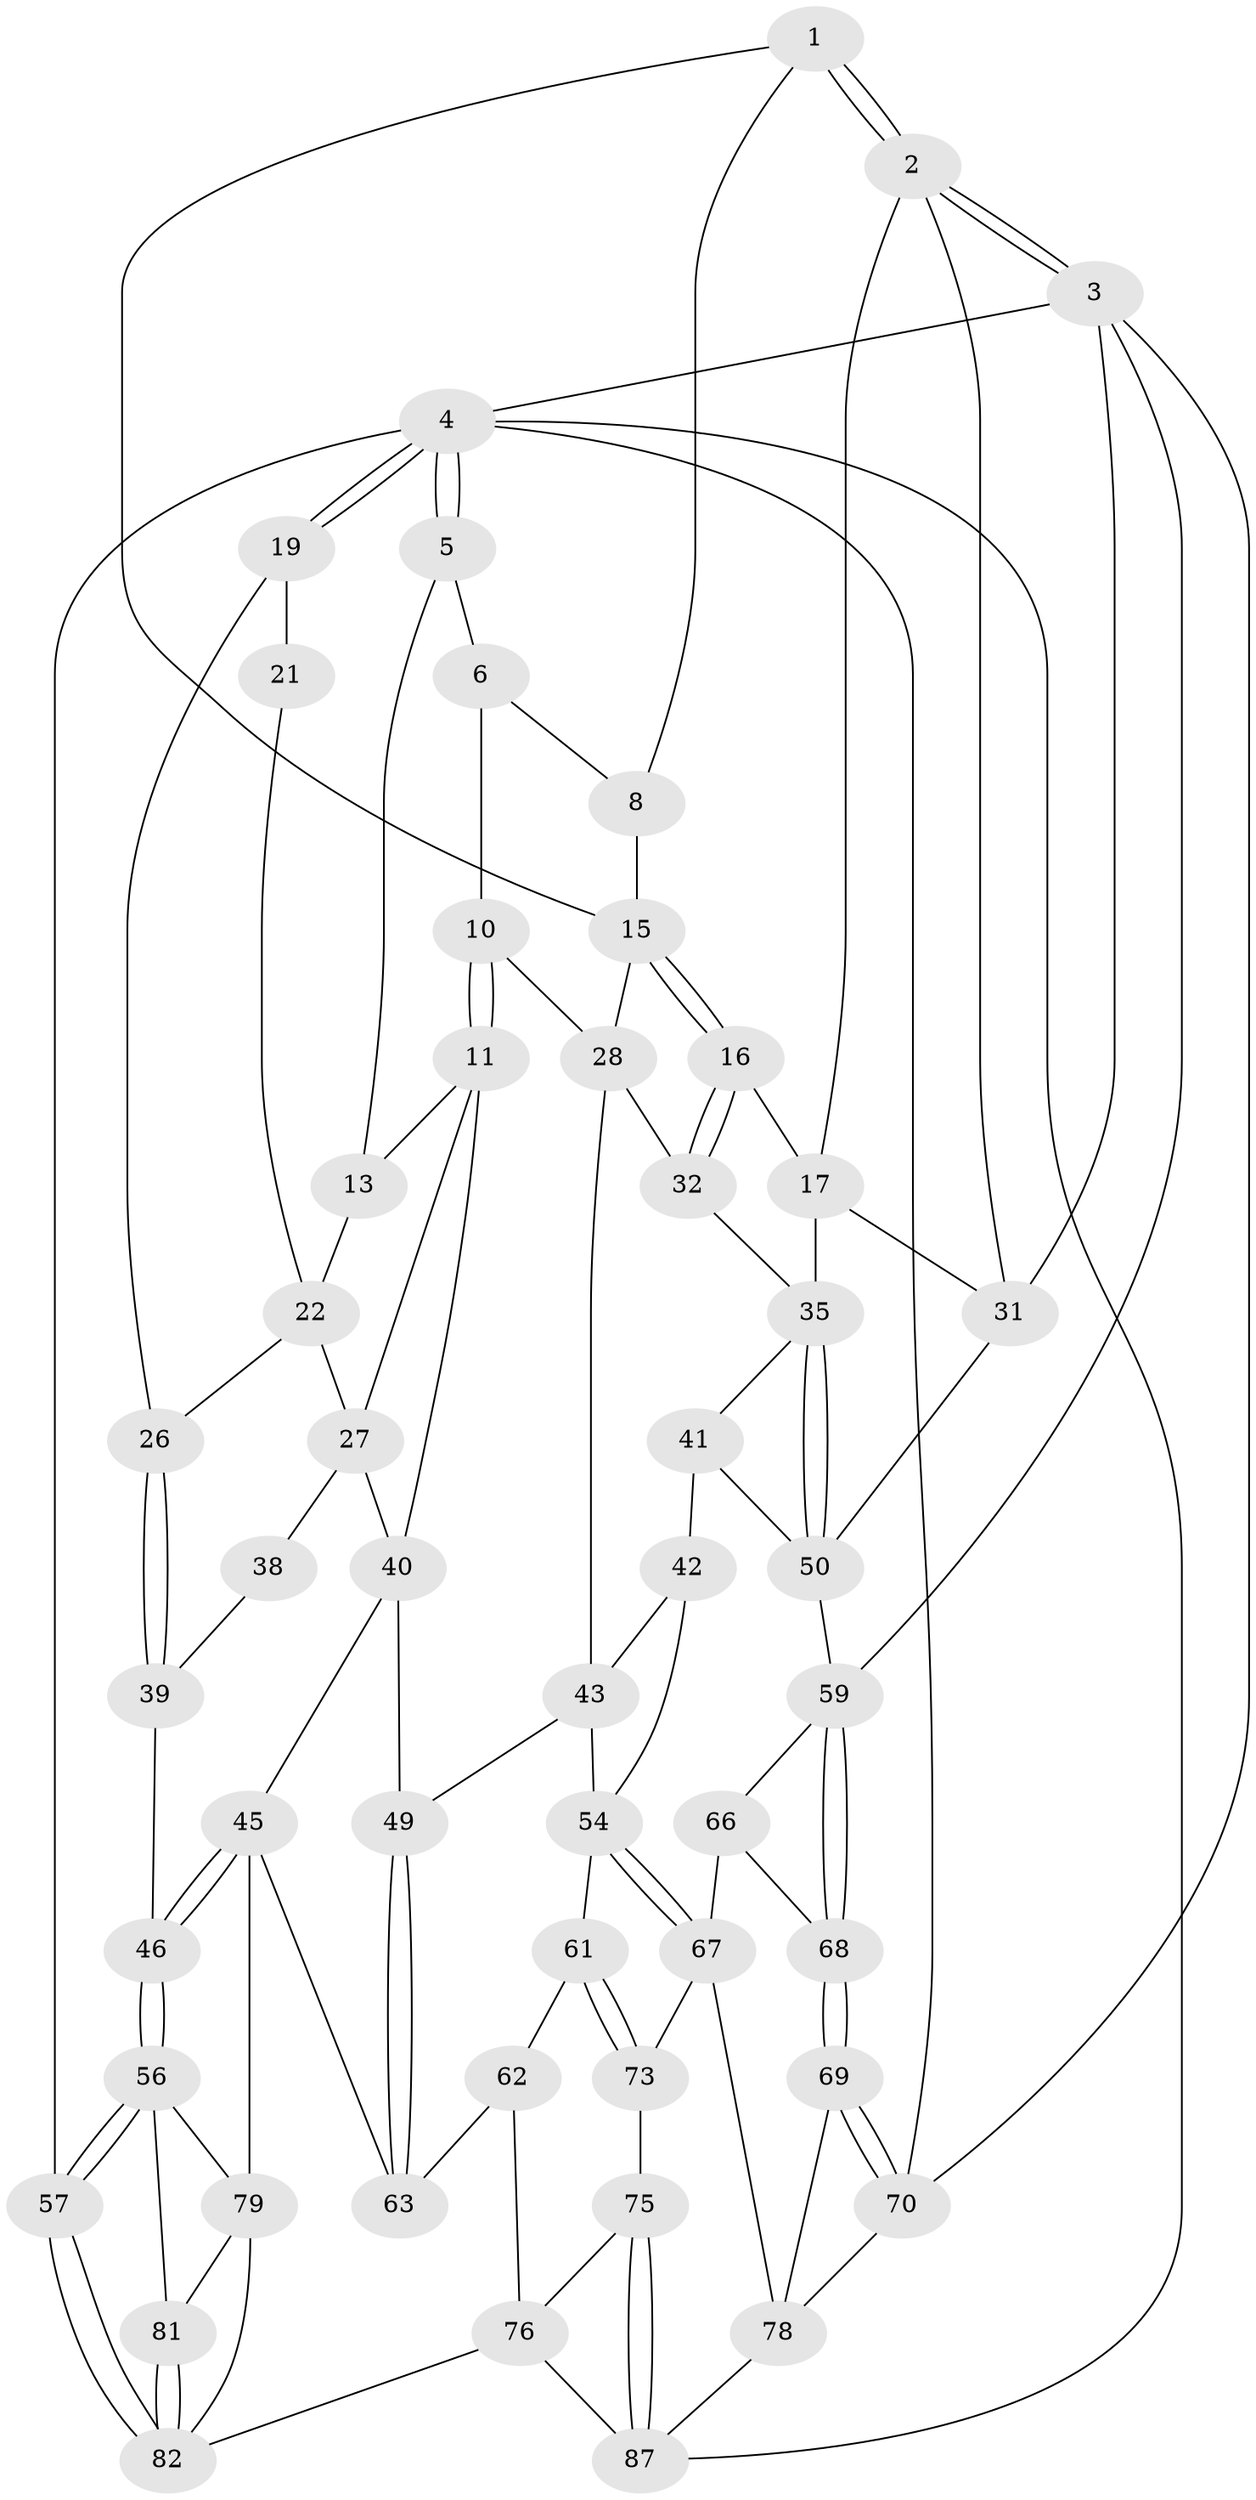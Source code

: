 // Generated by graph-tools (version 1.1) at 2025/24/03/03/25 07:24:37]
// undirected, 52 vertices, 112 edges
graph export_dot {
graph [start="1"]
  node [color=gray90,style=filled];
  1 [pos="+0.5904576656570973+0",super="+7"];
  2 [pos="+0.9258064429170951+0",super="+18"];
  3 [pos="+1+0",super="+30"];
  4 [pos="+0+0",super="+58"];
  5 [pos="+0.3224155647399135+0"];
  6 [pos="+0.5850264363664172+0",super="+9"];
  8 [pos="+0.5926687906865522+0.19607155206148688"];
  10 [pos="+0.47975740692732405+0.2959155181811944"];
  11 [pos="+0.36528250505702+0.20673967380271396",super="+12"];
  13 [pos="+0.29869252076307934+0",super="+14"];
  15 [pos="+0.7239742609563863+0.2123658932213159",super="+24"];
  16 [pos="+0.7487915345276617+0.21819277385346886"];
  17 [pos="+0.8360227665778872+0.16101199044105322",super="+34"];
  19 [pos="+0+0.2009042917787425",super="+20"];
  21 [pos="+0.07583119438832508+0.08453552473581975",super="+23"];
  22 [pos="+0.14139445486428798+0.2058636163027983",super="+25"];
  26 [pos="+0+0.2687642368473553"];
  27 [pos="+0.15389520309949678+0.25528010512683874",super="+37"];
  28 [pos="+0.56761830793215+0.31463438902693297",super="+29"];
  31 [pos="+1+0.3755328508654808",super="+33"];
  32 [pos="+0.7352399454063383+0.29227930178901446"];
  35 [pos="+0.7777220819374252+0.4132752648227925",super="+36"];
  38 [pos="+0.15759010616315403+0.32960171334682253"];
  39 [pos="+0+0.2819563659613618",super="+47"];
  40 [pos="+0.20575049443251703+0.34369568738332107",super="+44"];
  41 [pos="+0.7292841133828718+0.42031443302337484",super="+51"];
  42 [pos="+0.5907621155474619+0.4088272572704229",super="+53"];
  43 [pos="+0.49402924595348385+0.3857453021639081",super="+48"];
  45 [pos="+0.1960837930941832+0.5188368621548646",super="+65"];
  46 [pos="+0+0.5498214582824601"];
  49 [pos="+0.40367803678308956+0.46792293758160725"];
  50 [pos="+0.8431344429585833+0.5654687759144474",super="+52"];
  54 [pos="+0.6466274967589621+0.6499389380656431",super="+55"];
  56 [pos="+0+0.5517513999924808",super="+80"];
  57 [pos="+0+0.985431031609959"];
  59 [pos="+1+0.4113794464552277",super="+60"];
  61 [pos="+0.5328349034106616+0.6897094923199951"];
  62 [pos="+0.5270028929257549+0.6889349345463406",super="+74"];
  63 [pos="+0.41501876485920774+0.6007303221217856",super="+64"];
  66 [pos="+0.9071410106449194+0.700234818744729"];
  67 [pos="+0.6984438898568205+0.7211484433011157",super="+72"];
  68 [pos="+1+0.7768470162359179",super="+71"];
  69 [pos="+1+1",super="+77"];
  70 [pos="+1+1"];
  73 [pos="+0.5254971408630934+0.8155144785252304"];
  75 [pos="+0.4713446277231223+0.8363684141709266"];
  76 [pos="+0.34880019049852967+0.805211517028384",super="+84"];
  78 [pos="+0.6933562678050043+0.9448863915996062",super="+86"];
  79 [pos="+0.19227072000832426+0.7611392450524052",super="+83"];
  81 [pos="+0.03597901637496832+0.8457818556369322"];
  82 [pos="+0+0.9123601085841354",super="+85"];
  87 [pos="+0.4929743325175398+1",super="+88"];
  1 -- 2;
  1 -- 2;
  1 -- 8;
  1 -- 15;
  2 -- 3;
  2 -- 3;
  2 -- 17;
  2 -- 31;
  3 -- 4;
  3 -- 70;
  3 -- 59;
  3 -- 31;
  4 -- 5;
  4 -- 5;
  4 -- 19;
  4 -- 19;
  4 -- 57;
  4 -- 70;
  4 -- 87;
  5 -- 6;
  5 -- 13;
  6 -- 8;
  6 -- 10;
  8 -- 15;
  10 -- 11;
  10 -- 11;
  10 -- 28;
  11 -- 40;
  11 -- 27;
  11 -- 13;
  13 -- 22;
  15 -- 16;
  15 -- 16;
  15 -- 28;
  16 -- 17;
  16 -- 32;
  16 -- 32;
  17 -- 35;
  17 -- 31;
  19 -- 26;
  19 -- 21 [weight=2];
  21 -- 22;
  22 -- 26;
  22 -- 27;
  26 -- 39;
  26 -- 39;
  27 -- 40;
  27 -- 38;
  28 -- 32;
  28 -- 43;
  31 -- 50;
  32 -- 35;
  35 -- 50;
  35 -- 50;
  35 -- 41;
  38 -- 39 [weight=2];
  39 -- 46;
  40 -- 49;
  40 -- 45;
  41 -- 42 [weight=2];
  41 -- 50;
  42 -- 43;
  42 -- 54;
  43 -- 49;
  43 -- 54;
  45 -- 46;
  45 -- 46;
  45 -- 79;
  45 -- 63;
  46 -- 56;
  46 -- 56;
  49 -- 63;
  49 -- 63;
  50 -- 59;
  54 -- 67;
  54 -- 67;
  54 -- 61;
  56 -- 57;
  56 -- 57;
  56 -- 81;
  56 -- 79;
  57 -- 82;
  57 -- 82;
  59 -- 68;
  59 -- 68;
  59 -- 66;
  61 -- 62;
  61 -- 73;
  61 -- 73;
  62 -- 63 [weight=2];
  62 -- 76;
  66 -- 67;
  66 -- 68;
  67 -- 73;
  67 -- 78;
  68 -- 69 [weight=2];
  68 -- 69;
  69 -- 70;
  69 -- 70;
  69 -- 78;
  70 -- 78;
  73 -- 75;
  75 -- 76;
  75 -- 87;
  75 -- 87;
  76 -- 87;
  76 -- 82;
  78 -- 87;
  79 -- 81;
  79 -- 82;
  81 -- 82;
  81 -- 82;
}
